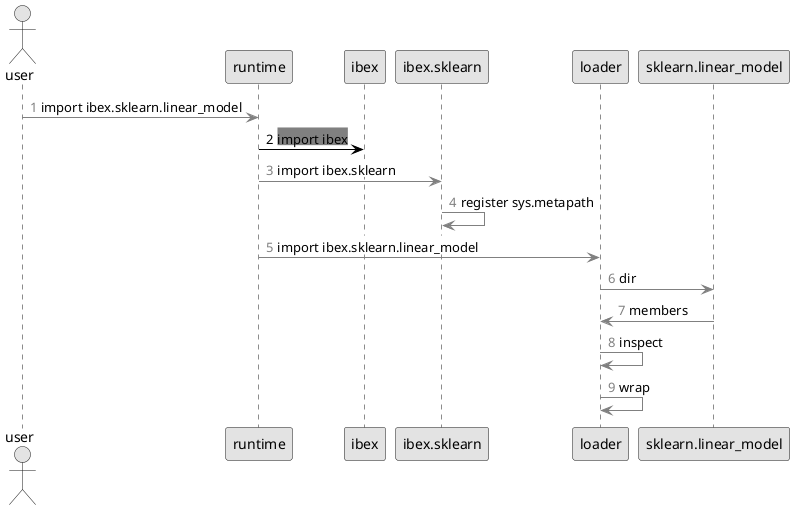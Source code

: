 @startuml

skinparam monochrome true
skinparam shadowing false

actor user

autonumber 1 "<font color=grey>"
user -[#grey]> runtime: <back:white>import ibex.sklearn.linear_model</back>
autonumber 2 "<font color=black>"
runtime -[#black]> ibex: <back:grey>import ibex</back>
autonumber 3 "<font color=grey>"
runtime -[#grey]> ibex.sklearn: <back:white>import ibex.sklearn</back>
autonumber 4 "<font color=grey>"
ibex.sklearn -[#grey]> ibex.sklearn: <back:white>register sys.metapath</back>
autonumber 5 "<font color=grey>"
runtime -[#grey]> loader: <back:white>import ibex.sklearn.linear_model</back>
autonumber 6 "<font color=grey>"
loader -[#grey]> sklearn.linear_model: <back:white>dir</back>
autonumber 7 "<font color=grey>"
sklearn.linear_model -[#grey]> loader: <back:white>members</back>
autonumber 8 "<font color=grey>"
loader -[#grey]> loader: <back:white>inspect</back>
autonumber 9 "<font color=grey>"
loader -[#grey]> loader: <back:white>wrap</back>

@enduml